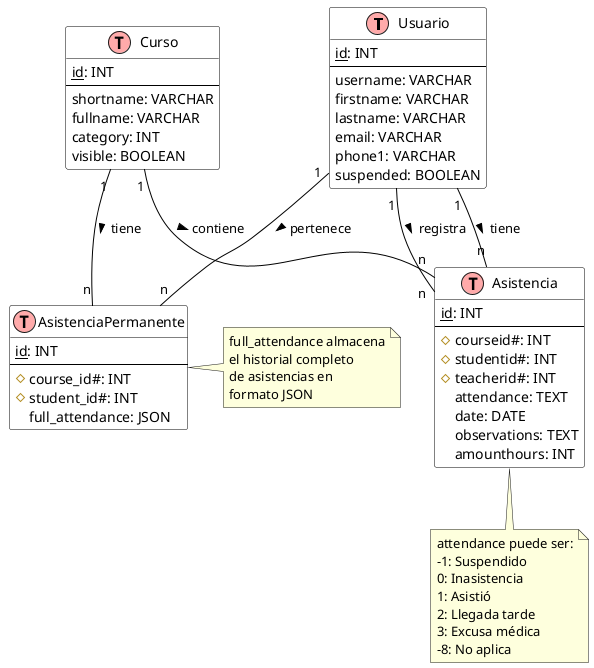 @startuml "Diagrama Entidad Relación - Sistema de Asistencia"

' Configuración del estilo
!define table(x) class x << (T,#FFAAAA) >>
!define primary_key(x) <u>x</u>
!define foreign_key(x) #x#
!define unique(x) "unique: x"

skinparam class {
    BackgroundColor White
    ArrowColor Black
    BorderColor Black
}

' Entidades principales
table(Usuario) {
    primary_key(id): INT
    --
    username: VARCHAR
    firstname: VARCHAR
    lastname: VARCHAR
    email: VARCHAR
    phone1: VARCHAR
    suspended: BOOLEAN
}

table(Curso) {
    primary_key(id): INT
    --
    shortname: VARCHAR
    fullname: VARCHAR
    category: INT
    visible: BOOLEAN
}

table(Asistencia) {
    primary_key(id): INT
    --
    foreign_key(courseid): INT
    foreign_key(studentid): INT
    foreign_key(teacherid): INT
    attendance: TEXT
    date: DATE
    observations: TEXT
    amounthours: INT
}

table(AsistenciaPermanente) {
    primary_key(id): INT
    --
    foreign_key(course_id): INT
    foreign_key(student_id): INT
    full_attendance: JSON
}



' Relaciones
Usuario "1" -- "n" Asistencia : registra >
Usuario "1" -- "n" Asistencia : tiene >
Curso "1" -- "n" Asistencia : contiene >
Curso "1" -- "n" AsistenciaPermanente : tiene >
Usuario "1" -- "n" AsistenciaPermanente : pertenece >

' Notas explicativas
note bottom of Asistencia
  attendance puede ser:
  -1: Suspendido
  0: Inasistencia
  1: Asistió
  2: Llegada tarde
  3: Excusa médica
  -8: No aplica
end note

note right of AsistenciaPermanente
  full_attendance almacena
  el historial completo
  de asistencias en
  formato JSON
end note



@enduml 